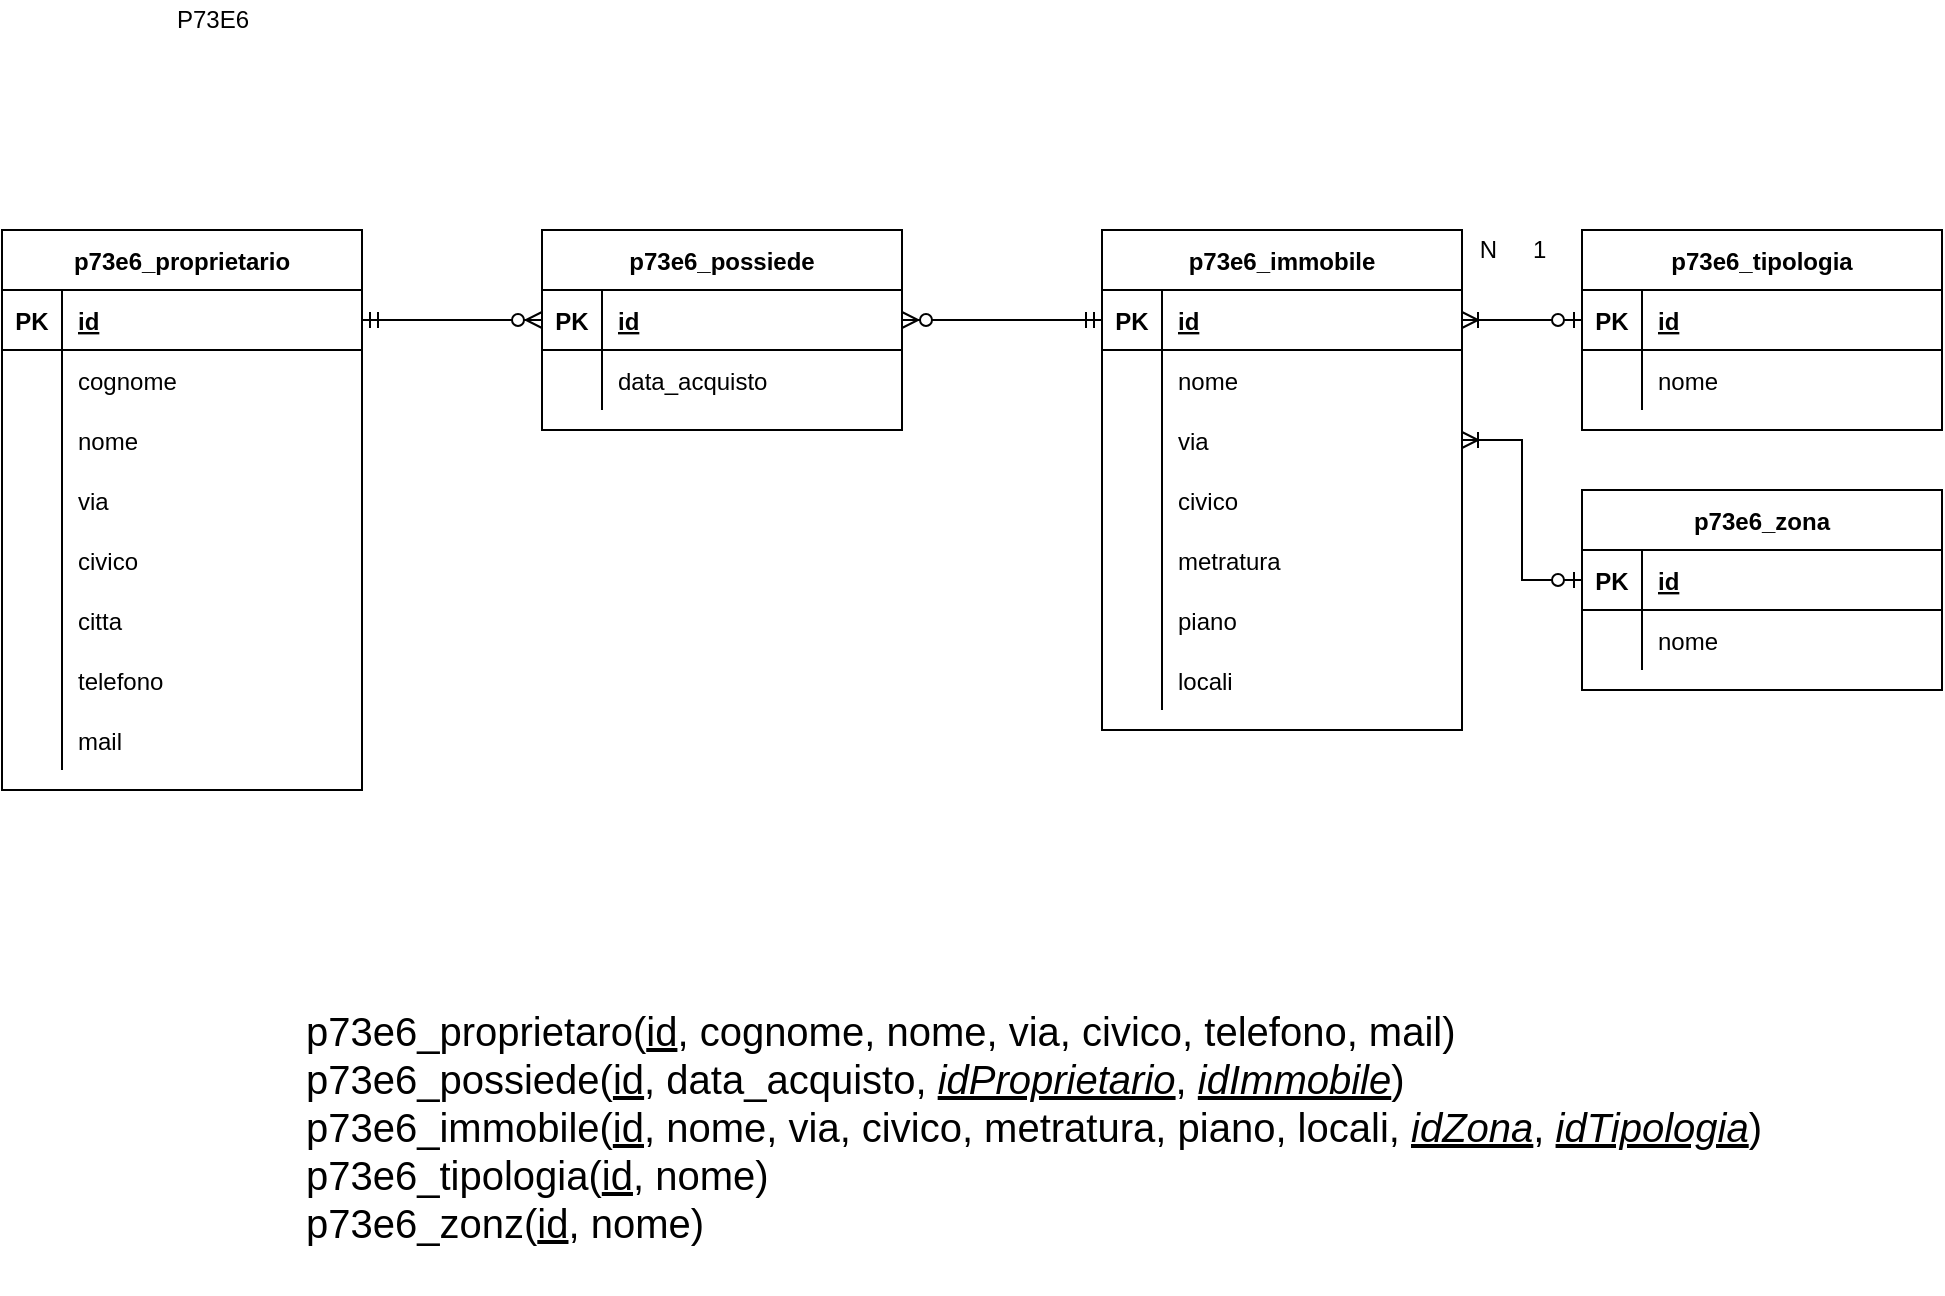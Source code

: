 <mxfile version="16.1.2" type="device" pages="2"><diagram id="MSIa3f3rtkeEz7mPIfVX" name="Page-1"><mxGraphModel dx="1185" dy="662" grid="1" gridSize="10" guides="1" tooltips="1" connect="1" arrows="1" fold="1" page="1" pageScale="1" pageWidth="1169" pageHeight="827" math="0" shadow="0"><root><mxCell id="0"/><mxCell id="1" parent="0"/><mxCell id="K2JiARZCJh-m8ah-VHo_-1" value="p73e6_proprietario" style="shape=table;startSize=30;container=1;collapsible=1;childLayout=tableLayout;fixedRows=1;rowLines=0;fontStyle=1;align=center;resizeLast=1;" parent="1" vertex="1"><mxGeometry x="20" y="180" width="180" height="280" as="geometry"/></mxCell><mxCell id="K2JiARZCJh-m8ah-VHo_-2" value="" style="shape=tableRow;horizontal=0;startSize=0;swimlaneHead=0;swimlaneBody=0;fillColor=none;collapsible=0;dropTarget=0;points=[[0,0.5],[1,0.5]];portConstraint=eastwest;top=0;left=0;right=0;bottom=1;" parent="K2JiARZCJh-m8ah-VHo_-1" vertex="1"><mxGeometry y="30" width="180" height="30" as="geometry"/></mxCell><mxCell id="K2JiARZCJh-m8ah-VHo_-3" value="PK" style="shape=partialRectangle;connectable=0;fillColor=none;top=0;left=0;bottom=0;right=0;fontStyle=1;overflow=hidden;" parent="K2JiARZCJh-m8ah-VHo_-2" vertex="1"><mxGeometry width="30" height="30" as="geometry"><mxRectangle width="30" height="30" as="alternateBounds"/></mxGeometry></mxCell><mxCell id="K2JiARZCJh-m8ah-VHo_-4" value="id" style="shape=partialRectangle;connectable=0;fillColor=none;top=0;left=0;bottom=0;right=0;align=left;spacingLeft=6;fontStyle=5;overflow=hidden;" parent="K2JiARZCJh-m8ah-VHo_-2" vertex="1"><mxGeometry x="30" width="150" height="30" as="geometry"><mxRectangle width="150" height="30" as="alternateBounds"/></mxGeometry></mxCell><mxCell id="K2JiARZCJh-m8ah-VHo_-5" value="" style="shape=tableRow;horizontal=0;startSize=0;swimlaneHead=0;swimlaneBody=0;fillColor=none;collapsible=0;dropTarget=0;points=[[0,0.5],[1,0.5]];portConstraint=eastwest;top=0;left=0;right=0;bottom=0;" parent="K2JiARZCJh-m8ah-VHo_-1" vertex="1"><mxGeometry y="60" width="180" height="30" as="geometry"/></mxCell><mxCell id="K2JiARZCJh-m8ah-VHo_-6" value="" style="shape=partialRectangle;connectable=0;fillColor=none;top=0;left=0;bottom=0;right=0;editable=1;overflow=hidden;" parent="K2JiARZCJh-m8ah-VHo_-5" vertex="1"><mxGeometry width="30" height="30" as="geometry"><mxRectangle width="30" height="30" as="alternateBounds"/></mxGeometry></mxCell><mxCell id="K2JiARZCJh-m8ah-VHo_-7" value="cognome  " style="shape=partialRectangle;connectable=0;fillColor=none;top=0;left=0;bottom=0;right=0;align=left;spacingLeft=6;overflow=hidden;" parent="K2JiARZCJh-m8ah-VHo_-5" vertex="1"><mxGeometry x="30" width="150" height="30" as="geometry"><mxRectangle width="150" height="30" as="alternateBounds"/></mxGeometry></mxCell><mxCell id="K2JiARZCJh-m8ah-VHo_-8" value="" style="shape=tableRow;horizontal=0;startSize=0;swimlaneHead=0;swimlaneBody=0;fillColor=none;collapsible=0;dropTarget=0;points=[[0,0.5],[1,0.5]];portConstraint=eastwest;top=0;left=0;right=0;bottom=0;" parent="K2JiARZCJh-m8ah-VHo_-1" vertex="1"><mxGeometry y="90" width="180" height="30" as="geometry"/></mxCell><mxCell id="K2JiARZCJh-m8ah-VHo_-9" value="" style="shape=partialRectangle;connectable=0;fillColor=none;top=0;left=0;bottom=0;right=0;editable=1;overflow=hidden;" parent="K2JiARZCJh-m8ah-VHo_-8" vertex="1"><mxGeometry width="30" height="30" as="geometry"><mxRectangle width="30" height="30" as="alternateBounds"/></mxGeometry></mxCell><mxCell id="K2JiARZCJh-m8ah-VHo_-10" value="nome" style="shape=partialRectangle;connectable=0;fillColor=none;top=0;left=0;bottom=0;right=0;align=left;spacingLeft=6;overflow=hidden;" parent="K2JiARZCJh-m8ah-VHo_-8" vertex="1"><mxGeometry x="30" width="150" height="30" as="geometry"><mxRectangle width="150" height="30" as="alternateBounds"/></mxGeometry></mxCell><mxCell id="W7G8rn9chghIisNXc2cd-6" value="" style="shape=tableRow;horizontal=0;startSize=0;swimlaneHead=0;swimlaneBody=0;fillColor=none;collapsible=0;dropTarget=0;points=[[0,0.5],[1,0.5]];portConstraint=eastwest;top=0;left=0;right=0;bottom=0;" parent="K2JiARZCJh-m8ah-VHo_-1" vertex="1"><mxGeometry y="120" width="180" height="30" as="geometry"/></mxCell><mxCell id="W7G8rn9chghIisNXc2cd-7" value="" style="shape=partialRectangle;connectable=0;fillColor=none;top=0;left=0;bottom=0;right=0;editable=1;overflow=hidden;" parent="W7G8rn9chghIisNXc2cd-6" vertex="1"><mxGeometry width="30" height="30" as="geometry"><mxRectangle width="30" height="30" as="alternateBounds"/></mxGeometry></mxCell><mxCell id="W7G8rn9chghIisNXc2cd-8" value="via" style="shape=partialRectangle;connectable=0;fillColor=none;top=0;left=0;bottom=0;right=0;align=left;spacingLeft=6;overflow=hidden;" parent="W7G8rn9chghIisNXc2cd-6" vertex="1"><mxGeometry x="30" width="150" height="30" as="geometry"><mxRectangle width="150" height="30" as="alternateBounds"/></mxGeometry></mxCell><mxCell id="jZ2IwalKA8ia3gH-I7hr-11" value="" style="shape=partialRectangle;collapsible=0;dropTarget=0;pointerEvents=0;fillColor=none;top=0;left=0;bottom=0;right=0;points=[[0,0.5],[1,0.5]];portConstraint=eastwest;" vertex="1" parent="K2JiARZCJh-m8ah-VHo_-1"><mxGeometry y="150" width="180" height="30" as="geometry"/></mxCell><mxCell id="jZ2IwalKA8ia3gH-I7hr-12" value="" style="shape=partialRectangle;connectable=0;fillColor=none;top=0;left=0;bottom=0;right=0;editable=1;overflow=hidden;" vertex="1" parent="jZ2IwalKA8ia3gH-I7hr-11"><mxGeometry width="30" height="30" as="geometry"><mxRectangle width="30" height="30" as="alternateBounds"/></mxGeometry></mxCell><mxCell id="jZ2IwalKA8ia3gH-I7hr-13" value="civico" style="shape=partialRectangle;connectable=0;fillColor=none;top=0;left=0;bottom=0;right=0;align=left;spacingLeft=6;overflow=hidden;" vertex="1" parent="jZ2IwalKA8ia3gH-I7hr-11"><mxGeometry x="30" width="150" height="30" as="geometry"><mxRectangle width="150" height="30" as="alternateBounds"/></mxGeometry></mxCell><mxCell id="jZ2IwalKA8ia3gH-I7hr-26" value="" style="shape=partialRectangle;collapsible=0;dropTarget=0;pointerEvents=0;fillColor=none;top=0;left=0;bottom=0;right=0;points=[[0,0.5],[1,0.5]];portConstraint=eastwest;" vertex="1" parent="K2JiARZCJh-m8ah-VHo_-1"><mxGeometry y="180" width="180" height="30" as="geometry"/></mxCell><mxCell id="jZ2IwalKA8ia3gH-I7hr-27" value="" style="shape=partialRectangle;connectable=0;fillColor=none;top=0;left=0;bottom=0;right=0;editable=1;overflow=hidden;" vertex="1" parent="jZ2IwalKA8ia3gH-I7hr-26"><mxGeometry width="30" height="30" as="geometry"><mxRectangle width="30" height="30" as="alternateBounds"/></mxGeometry></mxCell><mxCell id="jZ2IwalKA8ia3gH-I7hr-28" value="citta" style="shape=partialRectangle;connectable=0;fillColor=none;top=0;left=0;bottom=0;right=0;align=left;spacingLeft=6;overflow=hidden;" vertex="1" parent="jZ2IwalKA8ia3gH-I7hr-26"><mxGeometry x="30" width="150" height="30" as="geometry"><mxRectangle width="150" height="30" as="alternateBounds"/></mxGeometry></mxCell><mxCell id="jZ2IwalKA8ia3gH-I7hr-23" value="" style="shape=partialRectangle;collapsible=0;dropTarget=0;pointerEvents=0;fillColor=none;top=0;left=0;bottom=0;right=0;points=[[0,0.5],[1,0.5]];portConstraint=eastwest;" vertex="1" parent="K2JiARZCJh-m8ah-VHo_-1"><mxGeometry y="210" width="180" height="30" as="geometry"/></mxCell><mxCell id="jZ2IwalKA8ia3gH-I7hr-24" value="" style="shape=partialRectangle;connectable=0;fillColor=none;top=0;left=0;bottom=0;right=0;editable=1;overflow=hidden;" vertex="1" parent="jZ2IwalKA8ia3gH-I7hr-23"><mxGeometry width="30" height="30" as="geometry"><mxRectangle width="30" height="30" as="alternateBounds"/></mxGeometry></mxCell><mxCell id="jZ2IwalKA8ia3gH-I7hr-25" value="telefono" style="shape=partialRectangle;connectable=0;fillColor=none;top=0;left=0;bottom=0;right=0;align=left;spacingLeft=6;overflow=hidden;" vertex="1" parent="jZ2IwalKA8ia3gH-I7hr-23"><mxGeometry x="30" width="150" height="30" as="geometry"><mxRectangle width="150" height="30" as="alternateBounds"/></mxGeometry></mxCell><mxCell id="jZ2IwalKA8ia3gH-I7hr-19" value="" style="shape=partialRectangle;collapsible=0;dropTarget=0;pointerEvents=0;fillColor=none;top=0;left=0;bottom=0;right=0;points=[[0,0.5],[1,0.5]];portConstraint=eastwest;" vertex="1" parent="K2JiARZCJh-m8ah-VHo_-1"><mxGeometry y="240" width="180" height="30" as="geometry"/></mxCell><mxCell id="jZ2IwalKA8ia3gH-I7hr-20" value="" style="shape=partialRectangle;connectable=0;fillColor=none;top=0;left=0;bottom=0;right=0;editable=1;overflow=hidden;" vertex="1" parent="jZ2IwalKA8ia3gH-I7hr-19"><mxGeometry width="30" height="30" as="geometry"><mxRectangle width="30" height="30" as="alternateBounds"/></mxGeometry></mxCell><mxCell id="jZ2IwalKA8ia3gH-I7hr-21" value="mail" style="shape=partialRectangle;connectable=0;fillColor=none;top=0;left=0;bottom=0;right=0;align=left;spacingLeft=6;overflow=hidden;" vertex="1" parent="jZ2IwalKA8ia3gH-I7hr-19"><mxGeometry x="30" width="150" height="30" as="geometry"><mxRectangle width="150" height="30" as="alternateBounds"/></mxGeometry></mxCell><mxCell id="K2JiARZCJh-m8ah-VHo_-14" value="p73e6_immobile" style="shape=table;startSize=30;container=1;collapsible=1;childLayout=tableLayout;fixedRows=1;rowLines=0;fontStyle=1;align=center;resizeLast=1;" parent="1" vertex="1"><mxGeometry x="570" y="180" width="180" height="250" as="geometry"/></mxCell><mxCell id="K2JiARZCJh-m8ah-VHo_-15" value="" style="shape=tableRow;horizontal=0;startSize=0;swimlaneHead=0;swimlaneBody=0;fillColor=none;collapsible=0;dropTarget=0;points=[[0,0.5],[1,0.5]];portConstraint=eastwest;top=0;left=0;right=0;bottom=1;" parent="K2JiARZCJh-m8ah-VHo_-14" vertex="1"><mxGeometry y="30" width="180" height="30" as="geometry"/></mxCell><mxCell id="K2JiARZCJh-m8ah-VHo_-16" value="PK" style="shape=partialRectangle;connectable=0;fillColor=none;top=0;left=0;bottom=0;right=0;fontStyle=1;overflow=hidden;" parent="K2JiARZCJh-m8ah-VHo_-15" vertex="1"><mxGeometry width="30" height="30" as="geometry"><mxRectangle width="30" height="30" as="alternateBounds"/></mxGeometry></mxCell><mxCell id="K2JiARZCJh-m8ah-VHo_-17" value="id" style="shape=partialRectangle;connectable=0;fillColor=none;top=0;left=0;bottom=0;right=0;align=left;spacingLeft=6;fontStyle=5;overflow=hidden;" parent="K2JiARZCJh-m8ah-VHo_-15" vertex="1"><mxGeometry x="30" width="150" height="30" as="geometry"><mxRectangle width="150" height="30" as="alternateBounds"/></mxGeometry></mxCell><mxCell id="b7bSVGPQgdFO6AXyhnsm-2" value="" style="shape=tableRow;horizontal=0;startSize=0;swimlaneHead=0;swimlaneBody=0;fillColor=none;collapsible=0;dropTarget=0;points=[[0,0.5],[1,0.5]];portConstraint=eastwest;top=0;left=0;right=0;bottom=0;" parent="K2JiARZCJh-m8ah-VHo_-14" vertex="1"><mxGeometry y="60" width="180" height="30" as="geometry"/></mxCell><mxCell id="b7bSVGPQgdFO6AXyhnsm-3" value="" style="shape=partialRectangle;connectable=0;fillColor=none;top=0;left=0;bottom=0;right=0;editable=1;overflow=hidden;" parent="b7bSVGPQgdFO6AXyhnsm-2" vertex="1"><mxGeometry width="30" height="30" as="geometry"><mxRectangle width="30" height="30" as="alternateBounds"/></mxGeometry></mxCell><mxCell id="b7bSVGPQgdFO6AXyhnsm-4" value="nome" style="shape=partialRectangle;connectable=0;fillColor=none;top=0;left=0;bottom=0;right=0;align=left;spacingLeft=6;overflow=hidden;" parent="b7bSVGPQgdFO6AXyhnsm-2" vertex="1"><mxGeometry x="30" width="150" height="30" as="geometry"><mxRectangle width="150" height="30" as="alternateBounds"/></mxGeometry></mxCell><mxCell id="K2JiARZCJh-m8ah-VHo_-18" value="" style="shape=tableRow;horizontal=0;startSize=0;swimlaneHead=0;swimlaneBody=0;fillColor=none;collapsible=0;dropTarget=0;points=[[0,0.5],[1,0.5]];portConstraint=eastwest;top=0;left=0;right=0;bottom=0;" parent="K2JiARZCJh-m8ah-VHo_-14" vertex="1"><mxGeometry y="90" width="180" height="30" as="geometry"/></mxCell><mxCell id="K2JiARZCJh-m8ah-VHo_-19" value="" style="shape=partialRectangle;connectable=0;fillColor=none;top=0;left=0;bottom=0;right=0;editable=1;overflow=hidden;" parent="K2JiARZCJh-m8ah-VHo_-18" vertex="1"><mxGeometry width="30" height="30" as="geometry"><mxRectangle width="30" height="30" as="alternateBounds"/></mxGeometry></mxCell><mxCell id="K2JiARZCJh-m8ah-VHo_-20" value="via" style="shape=partialRectangle;connectable=0;fillColor=none;top=0;left=0;bottom=0;right=0;align=left;spacingLeft=6;overflow=hidden;" parent="K2JiARZCJh-m8ah-VHo_-18" vertex="1"><mxGeometry x="30" width="150" height="30" as="geometry"><mxRectangle width="150" height="30" as="alternateBounds"/></mxGeometry></mxCell><mxCell id="K2JiARZCJh-m8ah-VHo_-21" value="" style="shape=tableRow;horizontal=0;startSize=0;swimlaneHead=0;swimlaneBody=0;fillColor=none;collapsible=0;dropTarget=0;points=[[0,0.5],[1,0.5]];portConstraint=eastwest;top=0;left=0;right=0;bottom=0;" parent="K2JiARZCJh-m8ah-VHo_-14" vertex="1"><mxGeometry y="120" width="180" height="30" as="geometry"/></mxCell><mxCell id="K2JiARZCJh-m8ah-VHo_-22" value="" style="shape=partialRectangle;connectable=0;fillColor=none;top=0;left=0;bottom=0;right=0;editable=1;overflow=hidden;" parent="K2JiARZCJh-m8ah-VHo_-21" vertex="1"><mxGeometry width="30" height="30" as="geometry"><mxRectangle width="30" height="30" as="alternateBounds"/></mxGeometry></mxCell><mxCell id="K2JiARZCJh-m8ah-VHo_-23" value="civico" style="shape=partialRectangle;connectable=0;fillColor=none;top=0;left=0;bottom=0;right=0;align=left;spacingLeft=6;overflow=hidden;" parent="K2JiARZCJh-m8ah-VHo_-21" vertex="1"><mxGeometry x="30" width="150" height="30" as="geometry"><mxRectangle width="150" height="30" as="alternateBounds"/></mxGeometry></mxCell><mxCell id="K2JiARZCJh-m8ah-VHo_-24" value="" style="shape=tableRow;horizontal=0;startSize=0;swimlaneHead=0;swimlaneBody=0;fillColor=none;collapsible=0;dropTarget=0;points=[[0,0.5],[1,0.5]];portConstraint=eastwest;top=0;left=0;right=0;bottom=0;" parent="K2JiARZCJh-m8ah-VHo_-14" vertex="1"><mxGeometry y="150" width="180" height="30" as="geometry"/></mxCell><mxCell id="K2JiARZCJh-m8ah-VHo_-25" value="" style="shape=partialRectangle;connectable=0;fillColor=none;top=0;left=0;bottom=0;right=0;editable=1;overflow=hidden;" parent="K2JiARZCJh-m8ah-VHo_-24" vertex="1"><mxGeometry width="30" height="30" as="geometry"><mxRectangle width="30" height="30" as="alternateBounds"/></mxGeometry></mxCell><mxCell id="K2JiARZCJh-m8ah-VHo_-26" value="metratura" style="shape=partialRectangle;connectable=0;fillColor=none;top=0;left=0;bottom=0;right=0;align=left;spacingLeft=6;overflow=hidden;" parent="K2JiARZCJh-m8ah-VHo_-24" vertex="1"><mxGeometry x="30" width="150" height="30" as="geometry"><mxRectangle width="150" height="30" as="alternateBounds"/></mxGeometry></mxCell><mxCell id="K2JiARZCJh-m8ah-VHo_-29" value="" style="shape=tableRow;horizontal=0;startSize=0;swimlaneHead=0;swimlaneBody=0;fillColor=none;collapsible=0;dropTarget=0;points=[[0,0.5],[1,0.5]];portConstraint=eastwest;top=0;left=0;right=0;bottom=0;" parent="K2JiARZCJh-m8ah-VHo_-14" vertex="1"><mxGeometry y="180" width="180" height="30" as="geometry"/></mxCell><mxCell id="K2JiARZCJh-m8ah-VHo_-30" value="" style="shape=partialRectangle;connectable=0;fillColor=none;top=0;left=0;bottom=0;right=0;editable=1;overflow=hidden;" parent="K2JiARZCJh-m8ah-VHo_-29" vertex="1"><mxGeometry width="30" height="30" as="geometry"><mxRectangle width="30" height="30" as="alternateBounds"/></mxGeometry></mxCell><mxCell id="K2JiARZCJh-m8ah-VHo_-31" value="piano" style="shape=partialRectangle;connectable=0;fillColor=none;top=0;left=0;bottom=0;right=0;align=left;spacingLeft=6;overflow=hidden;" parent="K2JiARZCJh-m8ah-VHo_-29" vertex="1"><mxGeometry x="30" width="150" height="30" as="geometry"><mxRectangle width="150" height="30" as="alternateBounds"/></mxGeometry></mxCell><mxCell id="jZ2IwalKA8ia3gH-I7hr-30" value="" style="shape=partialRectangle;collapsible=0;dropTarget=0;pointerEvents=0;fillColor=none;top=0;left=0;bottom=0;right=0;points=[[0,0.5],[1,0.5]];portConstraint=eastwest;" vertex="1" parent="K2JiARZCJh-m8ah-VHo_-14"><mxGeometry y="210" width="180" height="30" as="geometry"/></mxCell><mxCell id="jZ2IwalKA8ia3gH-I7hr-31" value="" style="shape=partialRectangle;connectable=0;fillColor=none;top=0;left=0;bottom=0;right=0;editable=1;overflow=hidden;" vertex="1" parent="jZ2IwalKA8ia3gH-I7hr-30"><mxGeometry width="30" height="30" as="geometry"><mxRectangle width="30" height="30" as="alternateBounds"/></mxGeometry></mxCell><mxCell id="jZ2IwalKA8ia3gH-I7hr-32" value="locali" style="shape=partialRectangle;connectable=0;fillColor=none;top=0;left=0;bottom=0;right=0;align=left;spacingLeft=6;overflow=hidden;" vertex="1" parent="jZ2IwalKA8ia3gH-I7hr-30"><mxGeometry x="30" width="150" height="30" as="geometry"><mxRectangle width="150" height="30" as="alternateBounds"/></mxGeometry></mxCell><mxCell id="K2JiARZCJh-m8ah-VHo_-32" value="p73e6_tipologia" style="shape=table;startSize=30;container=1;collapsible=1;childLayout=tableLayout;fixedRows=1;rowLines=0;fontStyle=1;align=center;resizeLast=1;" parent="1" vertex="1"><mxGeometry x="810" y="180" width="180" height="100" as="geometry"/></mxCell><mxCell id="K2JiARZCJh-m8ah-VHo_-33" value="" style="shape=tableRow;horizontal=0;startSize=0;swimlaneHead=0;swimlaneBody=0;fillColor=none;collapsible=0;dropTarget=0;points=[[0,0.5],[1,0.5]];portConstraint=eastwest;top=0;left=0;right=0;bottom=1;" parent="K2JiARZCJh-m8ah-VHo_-32" vertex="1"><mxGeometry y="30" width="180" height="30" as="geometry"/></mxCell><mxCell id="K2JiARZCJh-m8ah-VHo_-34" value="PK" style="shape=partialRectangle;connectable=0;fillColor=none;top=0;left=0;bottom=0;right=0;fontStyle=1;overflow=hidden;" parent="K2JiARZCJh-m8ah-VHo_-33" vertex="1"><mxGeometry width="30" height="30" as="geometry"><mxRectangle width="30" height="30" as="alternateBounds"/></mxGeometry></mxCell><mxCell id="K2JiARZCJh-m8ah-VHo_-35" value="id" style="shape=partialRectangle;connectable=0;fillColor=none;top=0;left=0;bottom=0;right=0;align=left;spacingLeft=6;fontStyle=5;overflow=hidden;" parent="K2JiARZCJh-m8ah-VHo_-33" vertex="1"><mxGeometry x="30" width="150" height="30" as="geometry"><mxRectangle width="150" height="30" as="alternateBounds"/></mxGeometry></mxCell><mxCell id="K2JiARZCJh-m8ah-VHo_-36" value="" style="shape=tableRow;horizontal=0;startSize=0;swimlaneHead=0;swimlaneBody=0;fillColor=none;collapsible=0;dropTarget=0;points=[[0,0.5],[1,0.5]];portConstraint=eastwest;top=0;left=0;right=0;bottom=0;" parent="K2JiARZCJh-m8ah-VHo_-32" vertex="1"><mxGeometry y="60" width="180" height="30" as="geometry"/></mxCell><mxCell id="K2JiARZCJh-m8ah-VHo_-37" value="" style="shape=partialRectangle;connectable=0;fillColor=none;top=0;left=0;bottom=0;right=0;editable=1;overflow=hidden;" parent="K2JiARZCJh-m8ah-VHo_-36" vertex="1"><mxGeometry width="30" height="30" as="geometry"><mxRectangle width="30" height="30" as="alternateBounds"/></mxGeometry></mxCell><mxCell id="K2JiARZCJh-m8ah-VHo_-38" value="nome" style="shape=partialRectangle;connectable=0;fillColor=none;top=0;left=0;bottom=0;right=0;align=left;spacingLeft=6;overflow=hidden;" parent="K2JiARZCJh-m8ah-VHo_-36" vertex="1"><mxGeometry x="30" width="150" height="30" as="geometry"><mxRectangle width="150" height="30" as="alternateBounds"/></mxGeometry></mxCell><mxCell id="K2JiARZCJh-m8ah-VHo_-49" value="N&lt;span style=&quot;white-space: pre&quot;&gt;&#9;&lt;/span&gt;1" style="text;html=1;align=center;verticalAlign=middle;resizable=0;points=[];autosize=1;strokeColor=none;fillColor=none;" parent="1" vertex="1"><mxGeometry x="750" y="180" width="50" height="20" as="geometry"/></mxCell><mxCell id="K2JiARZCJh-m8ah-VHo_-52" value="p73e6_zona" style="shape=table;startSize=30;container=1;collapsible=1;childLayout=tableLayout;fixedRows=1;rowLines=0;fontStyle=1;align=center;resizeLast=1;" parent="1" vertex="1"><mxGeometry x="810" y="310" width="180" height="100" as="geometry"/></mxCell><mxCell id="K2JiARZCJh-m8ah-VHo_-53" value="" style="shape=tableRow;horizontal=0;startSize=0;swimlaneHead=0;swimlaneBody=0;fillColor=none;collapsible=0;dropTarget=0;points=[[0,0.5],[1,0.5]];portConstraint=eastwest;top=0;left=0;right=0;bottom=1;" parent="K2JiARZCJh-m8ah-VHo_-52" vertex="1"><mxGeometry y="30" width="180" height="30" as="geometry"/></mxCell><mxCell id="K2JiARZCJh-m8ah-VHo_-54" value="PK" style="shape=partialRectangle;connectable=0;fillColor=none;top=0;left=0;bottom=0;right=0;fontStyle=1;overflow=hidden;" parent="K2JiARZCJh-m8ah-VHo_-53" vertex="1"><mxGeometry width="30" height="30" as="geometry"><mxRectangle width="30" height="30" as="alternateBounds"/></mxGeometry></mxCell><mxCell id="K2JiARZCJh-m8ah-VHo_-55" value="id" style="shape=partialRectangle;connectable=0;fillColor=none;top=0;left=0;bottom=0;right=0;align=left;spacingLeft=6;fontStyle=5;overflow=hidden;" parent="K2JiARZCJh-m8ah-VHo_-53" vertex="1"><mxGeometry x="30" width="150" height="30" as="geometry"><mxRectangle width="150" height="30" as="alternateBounds"/></mxGeometry></mxCell><mxCell id="K2JiARZCJh-m8ah-VHo_-56" value="" style="shape=tableRow;horizontal=0;startSize=0;swimlaneHead=0;swimlaneBody=0;fillColor=none;collapsible=0;dropTarget=0;points=[[0,0.5],[1,0.5]];portConstraint=eastwest;top=0;left=0;right=0;bottom=0;" parent="K2JiARZCJh-m8ah-VHo_-52" vertex="1"><mxGeometry y="60" width="180" height="30" as="geometry"/></mxCell><mxCell id="K2JiARZCJh-m8ah-VHo_-57" value="" style="shape=partialRectangle;connectable=0;fillColor=none;top=0;left=0;bottom=0;right=0;editable=1;overflow=hidden;" parent="K2JiARZCJh-m8ah-VHo_-56" vertex="1"><mxGeometry width="30" height="30" as="geometry"><mxRectangle width="30" height="30" as="alternateBounds"/></mxGeometry></mxCell><mxCell id="K2JiARZCJh-m8ah-VHo_-58" value="nome" style="shape=partialRectangle;connectable=0;fillColor=none;top=0;left=0;bottom=0;right=0;align=left;spacingLeft=6;overflow=hidden;" parent="K2JiARZCJh-m8ah-VHo_-56" vertex="1"><mxGeometry x="30" width="150" height="30" as="geometry"><mxRectangle width="150" height="30" as="alternateBounds"/></mxGeometry></mxCell><mxCell id="K2JiARZCJh-m8ah-VHo_-96" value="" style="edgeStyle=entityRelationEdgeStyle;fontSize=12;html=1;endArrow=ERoneToMany;startArrow=ERzeroToOne;rounded=0;entryX=1;entryY=0.5;entryDx=0;entryDy=0;exitX=0;exitY=0.5;exitDx=0;exitDy=0;" parent="1" source="K2JiARZCJh-m8ah-VHo_-33" target="K2JiARZCJh-m8ah-VHo_-15" edge="1"><mxGeometry width="100" height="100" relative="1" as="geometry"><mxPoint x="360" y="360" as="sourcePoint"/><mxPoint x="460" y="260" as="targetPoint"/></mxGeometry></mxCell><mxCell id="K2JiARZCJh-m8ah-VHo_-97" value="" style="edgeStyle=entityRelationEdgeStyle;fontSize=12;html=1;endArrow=ERoneToMany;startArrow=ERzeroToOne;rounded=0;entryX=1;entryY=0.5;entryDx=0;entryDy=0;" parent="1" source="K2JiARZCJh-m8ah-VHo_-53" target="K2JiARZCJh-m8ah-VHo_-18" edge="1"><mxGeometry width="100" height="100" relative="1" as="geometry"><mxPoint x="640" y="326" as="sourcePoint"/><mxPoint x="550" y="330" as="targetPoint"/></mxGeometry></mxCell><mxCell id="Ug3x7pYn8kCoQtIFVtlu-1" value="p73e6_possiede" style="shape=table;startSize=30;container=1;collapsible=1;childLayout=tableLayout;fixedRows=1;rowLines=0;fontStyle=1;align=center;resizeLast=1;" parent="1" vertex="1"><mxGeometry x="290" y="180" width="180" height="100" as="geometry"/></mxCell><mxCell id="Ug3x7pYn8kCoQtIFVtlu-2" value="" style="shape=tableRow;horizontal=0;startSize=0;swimlaneHead=0;swimlaneBody=0;fillColor=none;collapsible=0;dropTarget=0;points=[[0,0.5],[1,0.5]];portConstraint=eastwest;top=0;left=0;right=0;bottom=1;" parent="Ug3x7pYn8kCoQtIFVtlu-1" vertex="1"><mxGeometry y="30" width="180" height="30" as="geometry"/></mxCell><mxCell id="Ug3x7pYn8kCoQtIFVtlu-3" value="PK" style="shape=partialRectangle;connectable=0;fillColor=none;top=0;left=0;bottom=0;right=0;fontStyle=1;overflow=hidden;" parent="Ug3x7pYn8kCoQtIFVtlu-2" vertex="1"><mxGeometry width="30" height="30" as="geometry"><mxRectangle width="30" height="30" as="alternateBounds"/></mxGeometry></mxCell><mxCell id="Ug3x7pYn8kCoQtIFVtlu-4" value="id" style="shape=partialRectangle;connectable=0;fillColor=none;top=0;left=0;bottom=0;right=0;align=left;spacingLeft=6;fontStyle=5;overflow=hidden;" parent="Ug3x7pYn8kCoQtIFVtlu-2" vertex="1"><mxGeometry x="30" width="150" height="30" as="geometry"><mxRectangle width="150" height="30" as="alternateBounds"/></mxGeometry></mxCell><mxCell id="Ug3x7pYn8kCoQtIFVtlu-5" value="" style="shape=tableRow;horizontal=0;startSize=0;swimlaneHead=0;swimlaneBody=0;fillColor=none;collapsible=0;dropTarget=0;points=[[0,0.5],[1,0.5]];portConstraint=eastwest;top=0;left=0;right=0;bottom=0;" parent="Ug3x7pYn8kCoQtIFVtlu-1" vertex="1"><mxGeometry y="60" width="180" height="30" as="geometry"/></mxCell><mxCell id="Ug3x7pYn8kCoQtIFVtlu-6" value="" style="shape=partialRectangle;connectable=0;fillColor=none;top=0;left=0;bottom=0;right=0;editable=1;overflow=hidden;" parent="Ug3x7pYn8kCoQtIFVtlu-5" vertex="1"><mxGeometry width="30" height="30" as="geometry"><mxRectangle width="30" height="30" as="alternateBounds"/></mxGeometry></mxCell><mxCell id="Ug3x7pYn8kCoQtIFVtlu-7" value="data_acquisto" style="shape=partialRectangle;connectable=0;fillColor=none;top=0;left=0;bottom=0;right=0;align=left;spacingLeft=6;overflow=hidden;" parent="Ug3x7pYn8kCoQtIFVtlu-5" vertex="1"><mxGeometry x="30" width="150" height="30" as="geometry"><mxRectangle width="150" height="30" as="alternateBounds"/></mxGeometry></mxCell><mxCell id="Ug3x7pYn8kCoQtIFVtlu-14" value="" style="edgeStyle=entityRelationEdgeStyle;fontSize=12;html=1;endArrow=ERzeroToMany;startArrow=ERmandOne;rounded=0;exitX=1;exitY=0.5;exitDx=0;exitDy=0;entryX=0;entryY=0.5;entryDx=0;entryDy=0;" parent="1" source="K2JiARZCJh-m8ah-VHo_-2" target="Ug3x7pYn8kCoQtIFVtlu-2" edge="1"><mxGeometry width="100" height="100" relative="1" as="geometry"><mxPoint x="360" y="450" as="sourcePoint"/><mxPoint x="460" y="350" as="targetPoint"/></mxGeometry></mxCell><mxCell id="Ug3x7pYn8kCoQtIFVtlu-15" value="" style="edgeStyle=entityRelationEdgeStyle;fontSize=12;html=1;endArrow=ERzeroToMany;startArrow=ERmandOne;rounded=0;entryX=1;entryY=0.5;entryDx=0;entryDy=0;exitX=0;exitY=0.5;exitDx=0;exitDy=0;" parent="1" source="K2JiARZCJh-m8ah-VHo_-15" target="Ug3x7pYn8kCoQtIFVtlu-2" edge="1"><mxGeometry width="100" height="100" relative="1" as="geometry"><mxPoint x="360" y="450" as="sourcePoint"/><mxPoint x="460" y="350" as="targetPoint"/></mxGeometry></mxCell><mxCell id="oWIzT_dGzR5gWt2ARNEH-1" value="&lt;font style=&quot;font-size: 20px&quot;&gt;p73e6_proprietaro(&lt;u&gt;id&lt;/u&gt;, cognome, nome, via, civico, telefono, mail)&lt;br&gt;p73e6_possiede(&lt;u&gt;id&lt;/u&gt;, data_acquisto,&amp;nbsp;&lt;i&gt;&lt;u&gt;idProprietario&lt;/u&gt;&lt;/i&gt;,&amp;nbsp;&lt;i&gt;&lt;u&gt;idImmobile&lt;/u&gt;&lt;/i&gt;)&lt;br&gt;p73e6_immobile(&lt;u&gt;id&lt;/u&gt;, nome, via, civico, metratura, piano, locali,&amp;nbsp;&lt;i&gt;&lt;u&gt;idZona&lt;/u&gt;&lt;/i&gt;,&amp;nbsp;&lt;i&gt;&lt;u&gt;idTipologia&lt;/u&gt;&lt;/i&gt;)&lt;br&gt;p73e6_tipologia(&lt;u&gt;id&lt;/u&gt;, nome)&lt;br&gt;p73e6_zonz(&lt;u&gt;id&lt;/u&gt;, nome)&lt;br&gt;&lt;br&gt;&lt;/font&gt;" style="text;html=1;strokeColor=none;fillColor=none;align=left;verticalAlign=middle;whiteSpace=wrap;rounded=0;strokeWidth=1;" parent="1" vertex="1"><mxGeometry x="170" y="570" width="740" height="140" as="geometry"/></mxCell><mxCell id="oWIzT_dGzR5gWt2ARNEH-2" value="P73E6" style="text;html=1;align=center;verticalAlign=middle;resizable=0;points=[];autosize=1;strokeColor=none;fillColor=none;" parent="1" vertex="1"><mxGeometry x="100" y="65" width="50" height="20" as="geometry"/></mxCell></root></mxGraphModel></diagram><diagram id="DvmuPICcKDWoRa-qRPHb" name="Page-2"><mxGraphModel dx="1422" dy="794" grid="1" gridSize="10" guides="1" tooltips="1" connect="1" arrows="1" fold="1" page="1" pageScale="1" pageWidth="827" pageHeight="1169" math="0" shadow="0"><root><mxCell id="TvD9JmUTWOcYIydaAcDN-0"/><mxCell id="TvD9JmUTWOcYIydaAcDN-1" parent="TvD9JmUTWOcYIydaAcDN-0"/><mxCell id="3WSDT5wvNT6HAPVu3b1r-0" value="&lt;font style=&quot;font-size: 20px&quot;&gt;Proprietari(&lt;u&gt;cf&lt;/u&gt;, nome, cognome,indirizzo, telefono)&lt;br&gt;Tipologie(idT, descrizione)&lt;br&gt;Zone(idZ, descrizione)&lt;br&gt;Immobili(idI, nome, indirizzo, metratura, piano, locali,&lt;i&gt;&lt;u&gt;idZ&lt;/u&gt;&lt;/i&gt;, &lt;i&gt;&lt;u&gt;idT&lt;/u&gt;&lt;/i&gt;)&lt;br&gt;Possiede(idP, dataAcquisto, &lt;i&gt;&lt;u&gt;cf&lt;/u&gt;&lt;/i&gt;, &lt;i&gt;&lt;u&gt;idI&lt;/u&gt;&lt;/i&gt;)&lt;br&gt;&lt;/font&gt;" style="text;html=1;strokeColor=none;fillColor=none;align=left;verticalAlign=middle;whiteSpace=wrap;rounded=0;strokeWidth=1;" parent="TvD9JmUTWOcYIydaAcDN-1" vertex="1"><mxGeometry x="40" y="50" width="570" height="140" as="geometry"/></mxCell></root></mxGraphModel></diagram></mxfile>